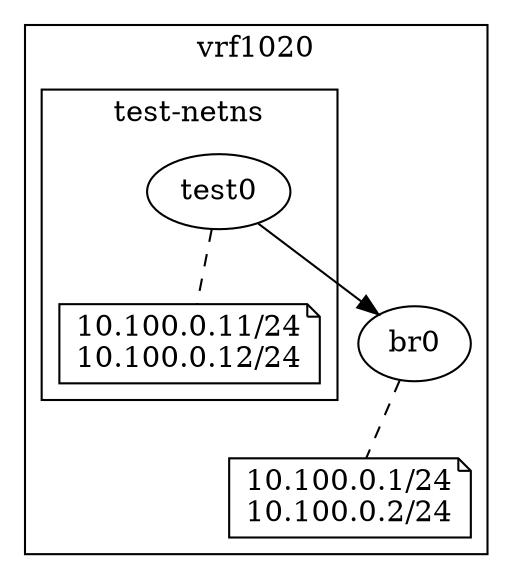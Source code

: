 digraph G {

    subgraph cluster_v0 {
        label="vrf1020";
        type=vrf;

        subgraph cluster_n0 {
            label="test-netns";
            type=netns;

            "port0" [type=interface, kind=veth, label="test0"];
            "port0:ip" [shape=note, label="10.100.0.11/24\n10.100.0.12/24"];
            "port0" -> "port0:ip" [style=dashed, dir=none];
        }

        "br0" [type=interface, kind=bridge, label="br0"];
        "br0:ip" [shape=note, label="10.100.0.1/24\n10.100.0.2/24"];
        "br0" -> "br0:ip" [style=dashed, dir=none];

        "port0" -> "br0";
    }
}
